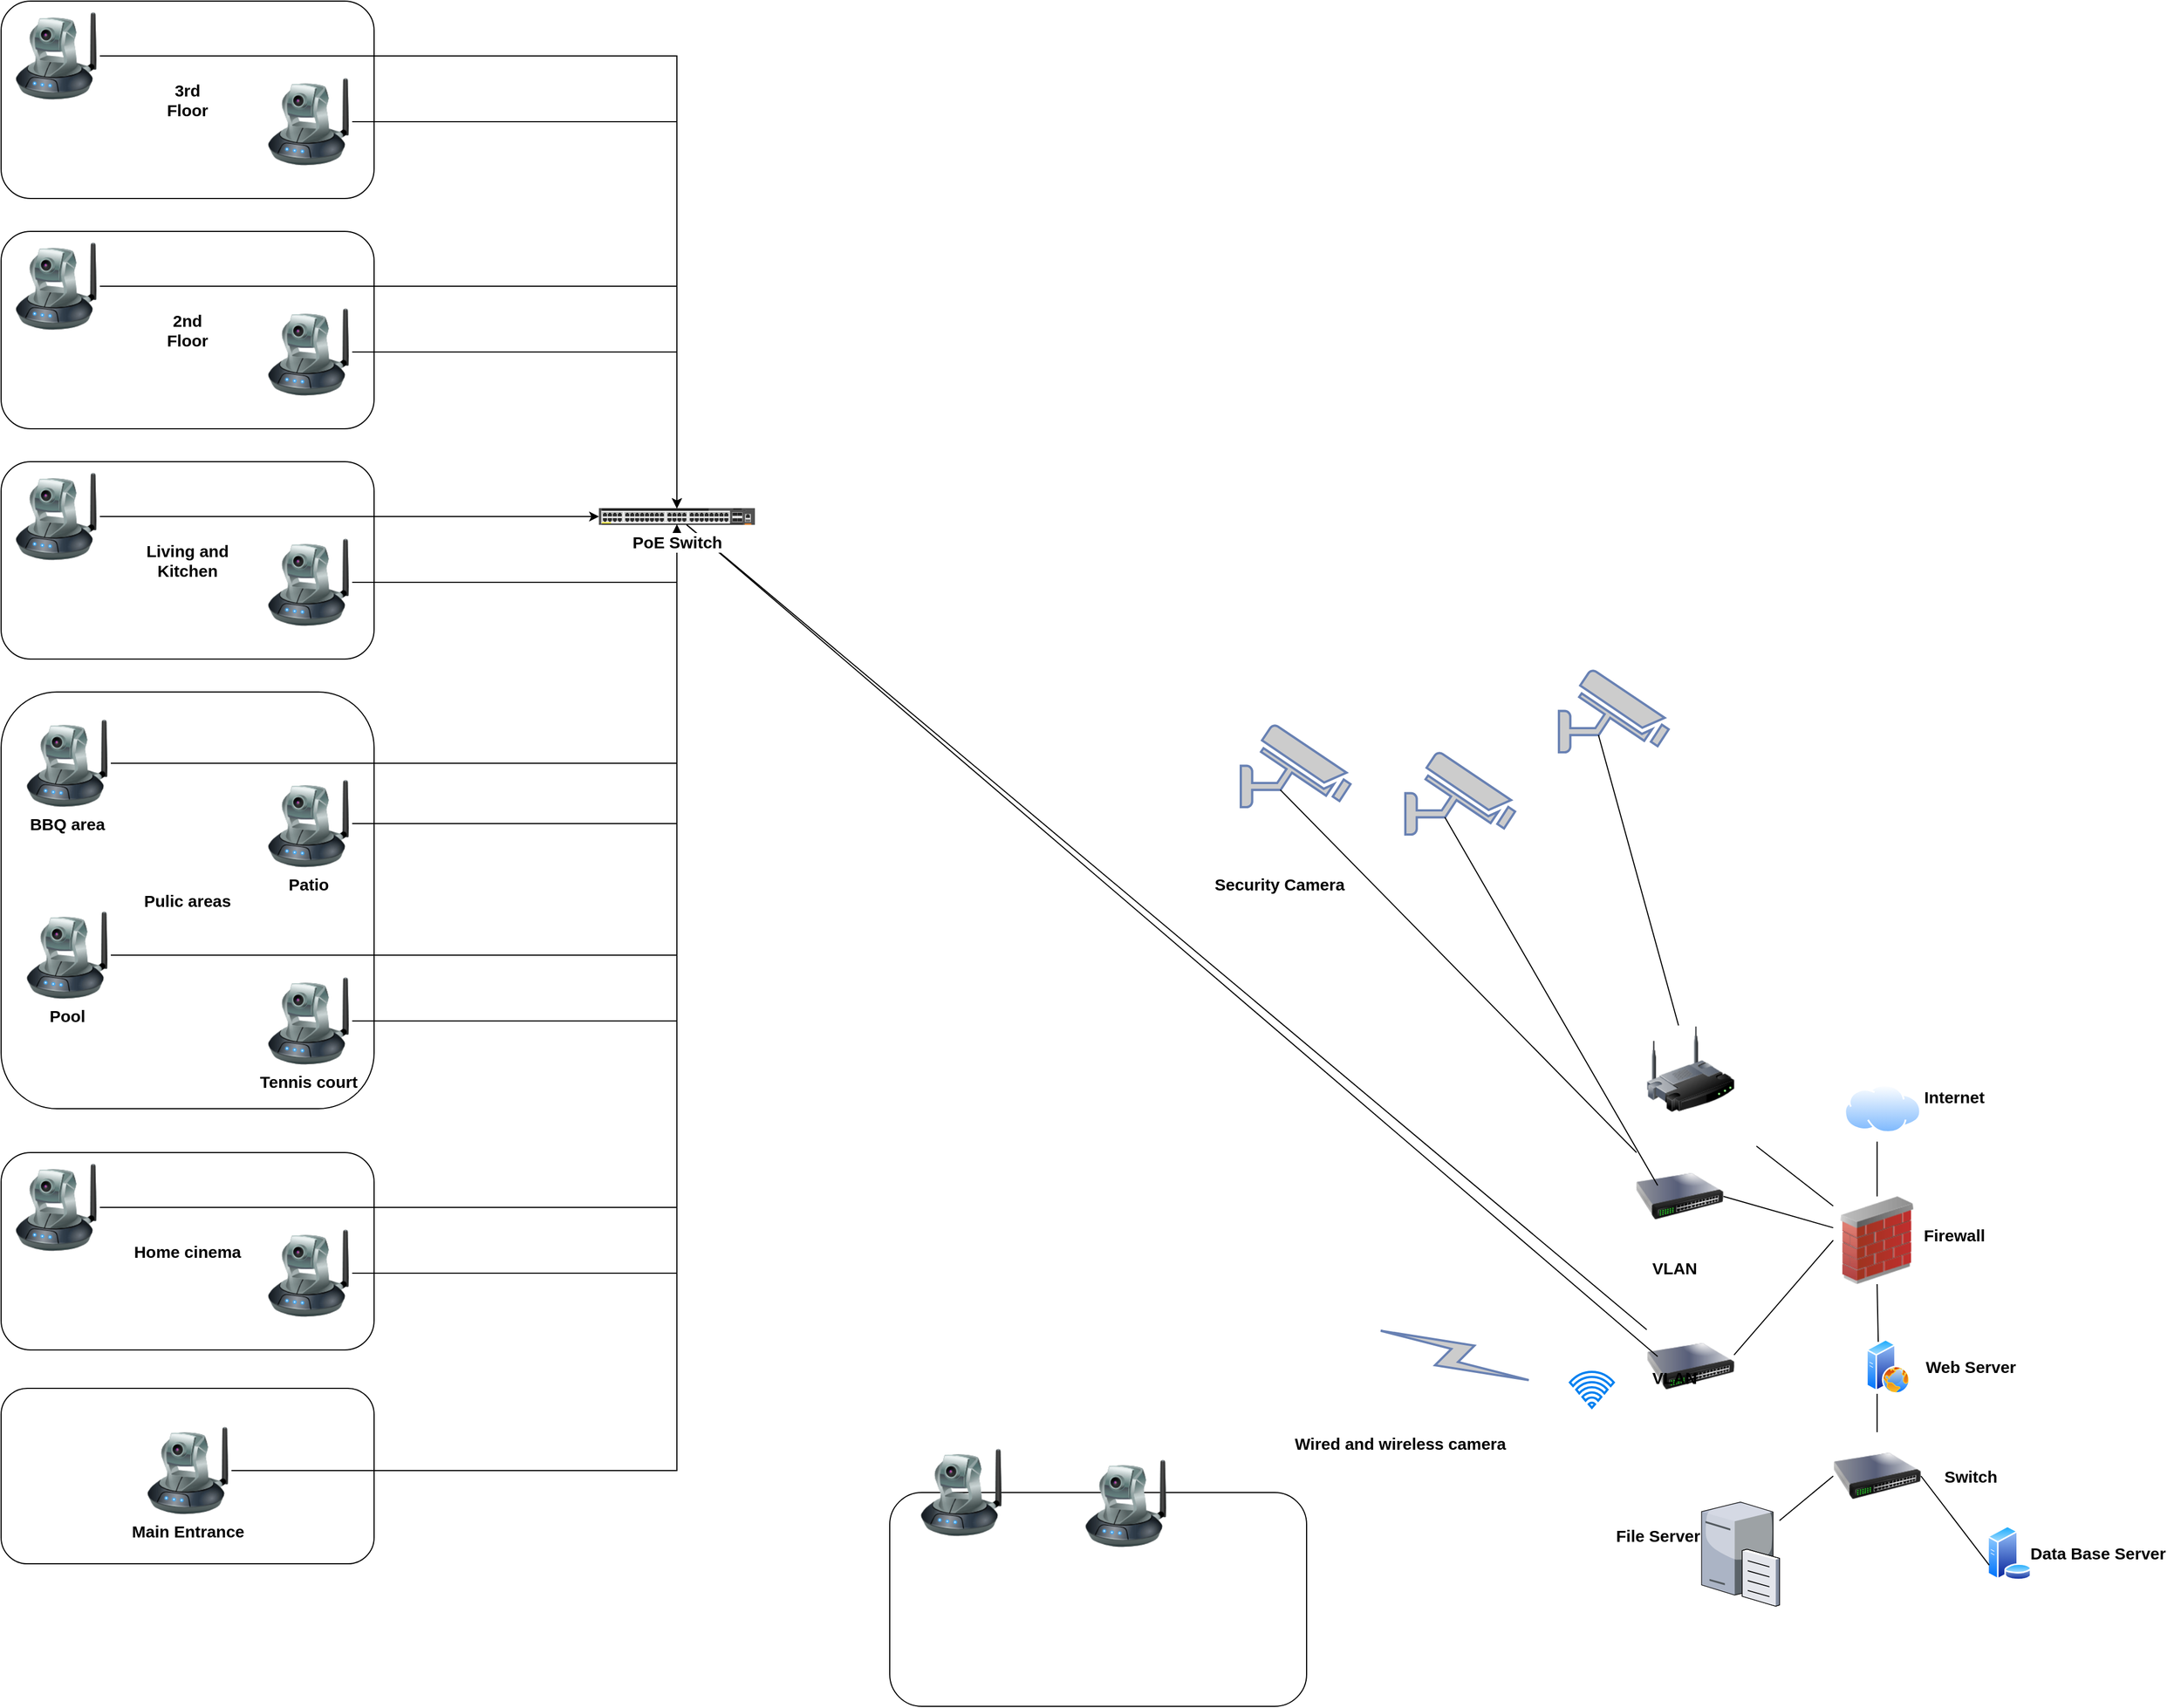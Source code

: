 <mxfile version="21.2.1" type="github">
  <diagram name="Page-1" id="kUGmlVv1KhsbOFP3ll0R">
    <mxGraphModel dx="4365" dy="3608" grid="1" gridSize="10" guides="1" tooltips="1" connect="1" arrows="1" fold="1" page="1" pageScale="1" pageWidth="850" pageHeight="1100" math="0" shadow="0">
      <root>
        <mxCell id="0" />
        <mxCell id="1" parent="0" />
        <mxCell id="BCT4acggiIJb0DLnrBcZ-18" value="" style="rounded=1;whiteSpace=wrap;html=1;fontSize=15;fontStyle=1" vertex="1" parent="1">
          <mxGeometry x="-370" y="-100" width="380" height="195" as="geometry" />
        </mxCell>
        <mxCell id="BjX1OBnDMtsCjzTjb3aX-3" value="" style="image;html=1;image=img/lib/clip_art/networking/Switch_128x128.png;fontSize=15;fontStyle=1" parent="1" vertex="1">
          <mxGeometry x="490" y="-155" width="80" height="80" as="geometry" />
        </mxCell>
        <mxCell id="BjX1OBnDMtsCjzTjb3aX-4" value="" style="image;html=1;image=img/lib/clip_art/networking/Firewall_02_128x128.png;fontSize=15;fontStyle=1" parent="1" vertex="1">
          <mxGeometry x="490" y="-370" width="80" height="80" as="geometry" />
        </mxCell>
        <mxCell id="BjX1OBnDMtsCjzTjb3aX-5" value="" style="image;aspect=fixed;perimeter=ellipsePerimeter;html=1;align=center;shadow=0;dashed=0;spacingTop=3;image=img/lib/active_directory/internet_cloud.svg;fontSize=15;fontStyle=1" parent="1" vertex="1">
          <mxGeometry x="500" y="-472.05" width="70" height="44.1" as="geometry" />
        </mxCell>
        <mxCell id="BjX1OBnDMtsCjzTjb3aX-6" value="" style="image;aspect=fixed;perimeter=ellipsePerimeter;html=1;align=center;shadow=0;dashed=0;spacingTop=3;image=img/lib/active_directory/web_server.svg;fontSize=15;fontStyle=1" parent="1" vertex="1">
          <mxGeometry x="520" y="-240" width="40" height="50" as="geometry" />
        </mxCell>
        <mxCell id="BjX1OBnDMtsCjzTjb3aX-8" value="" style="verticalLabelPosition=bottom;sketch=0;aspect=fixed;html=1;verticalAlign=top;strokeColor=none;align=center;outlineConnect=0;shape=mxgraph.citrix.file_server;fontSize=15;fontStyle=1" parent="1" vertex="1">
          <mxGeometry x="370" y="-93.5" width="71" height="97" as="geometry" />
        </mxCell>
        <mxCell id="BjX1OBnDMtsCjzTjb3aX-9" value="" style="image;aspect=fixed;perimeter=ellipsePerimeter;html=1;align=center;shadow=0;dashed=0;spacingTop=3;image=img/lib/active_directory/database_server.svg;fontSize=15;fontStyle=1" parent="1" vertex="1">
          <mxGeometry x="630" y="-70" width="41" height="50" as="geometry" />
        </mxCell>
        <mxCell id="BjX1OBnDMtsCjzTjb3aX-10" value="Internet&lt;br style=&quot;font-size: 15px;&quot;&gt;" style="text;html=1;align=center;verticalAlign=middle;resizable=0;points=[];autosize=1;strokeColor=none;fillColor=none;fontSize=15;fontStyle=1" parent="1" vertex="1">
          <mxGeometry x="560" y="-475.9" width="80" height="30" as="geometry" />
        </mxCell>
        <mxCell id="BjX1OBnDMtsCjzTjb3aX-11" value="Firewall&lt;br style=&quot;font-size: 15px;&quot;&gt;" style="text;html=1;align=center;verticalAlign=middle;resizable=0;points=[];autosize=1;strokeColor=none;fillColor=none;fontSize=15;fontStyle=1" parent="1" vertex="1">
          <mxGeometry x="560" y="-350" width="80" height="30" as="geometry" />
        </mxCell>
        <mxCell id="BjX1OBnDMtsCjzTjb3aX-12" value="Web Server&lt;br style=&quot;font-size: 15px;&quot;&gt;" style="text;html=1;align=center;verticalAlign=middle;resizable=0;points=[];autosize=1;strokeColor=none;fillColor=none;fontSize=15;fontStyle=1" parent="1" vertex="1">
          <mxGeometry x="560" y="-230" width="110" height="30" as="geometry" />
        </mxCell>
        <mxCell id="BjX1OBnDMtsCjzTjb3aX-13" value="Switch" style="text;html=1;align=center;verticalAlign=middle;resizable=0;points=[];autosize=1;strokeColor=none;fillColor=none;fontSize=15;fontStyle=1" parent="1" vertex="1">
          <mxGeometry x="580" y="-130" width="70" height="30" as="geometry" />
        </mxCell>
        <mxCell id="BjX1OBnDMtsCjzTjb3aX-17" value="" style="endArrow=none;html=1;rounded=0;entryX=0.5;entryY=1;entryDx=0;entryDy=0;exitX=0.25;exitY=0;exitDx=0;exitDy=0;fontSize=15;fontStyle=1" parent="1" source="BjX1OBnDMtsCjzTjb3aX-6" target="BjX1OBnDMtsCjzTjb3aX-4" edge="1">
          <mxGeometry width="50" height="50" relative="1" as="geometry">
            <mxPoint x="250" y="-130" as="sourcePoint" />
            <mxPoint x="300" y="-180" as="targetPoint" />
          </mxGeometry>
        </mxCell>
        <mxCell id="BjX1OBnDMtsCjzTjb3aX-18" value="" style="endArrow=none;html=1;rounded=0;fontSize=15;fontStyle=1" parent="1" source="BjX1OBnDMtsCjzTjb3aX-4" edge="1">
          <mxGeometry width="50" height="50" relative="1" as="geometry">
            <mxPoint x="480" y="-390" as="sourcePoint" />
            <mxPoint x="530" y="-420" as="targetPoint" />
          </mxGeometry>
        </mxCell>
        <mxCell id="BjX1OBnDMtsCjzTjb3aX-19" value="" style="endArrow=none;html=1;rounded=0;fontSize=15;fontStyle=1" parent="1" source="BjX1OBnDMtsCjzTjb3aX-3" edge="1">
          <mxGeometry width="50" height="50" relative="1" as="geometry">
            <mxPoint x="480" y="-140" as="sourcePoint" />
            <mxPoint x="530" y="-190" as="targetPoint" />
          </mxGeometry>
        </mxCell>
        <mxCell id="BjX1OBnDMtsCjzTjb3aX-20" value="File Server&lt;br style=&quot;font-size: 15px;&quot;&gt;" style="text;html=1;align=center;verticalAlign=middle;resizable=0;points=[];autosize=1;strokeColor=none;fillColor=none;fontSize=15;fontStyle=1" parent="1" vertex="1">
          <mxGeometry x="280" y="-76.5" width="100" height="30" as="geometry" />
        </mxCell>
        <mxCell id="BjX1OBnDMtsCjzTjb3aX-21" value="Data Base Server&lt;br style=&quot;font-size: 15px;&quot;&gt;" style="text;html=1;align=center;verticalAlign=middle;resizable=0;points=[];autosize=1;strokeColor=none;fillColor=none;fontSize=15;fontStyle=1" parent="1" vertex="1">
          <mxGeometry x="656" y="-60" width="150" height="30" as="geometry" />
        </mxCell>
        <mxCell id="BjX1OBnDMtsCjzTjb3aX-22" value="" style="image;html=1;image=img/lib/clip_art/networking/Switch_128x128.png;fontSize=15;fontStyle=1" parent="1" vertex="1">
          <mxGeometry x="310" y="-410" width="80" height="80" as="geometry" />
        </mxCell>
        <mxCell id="BjX1OBnDMtsCjzTjb3aX-23" value="" style="endArrow=none;html=1;rounded=0;entryX=0.995;entryY=0.369;entryDx=0;entryDy=0;exitX=0;exitY=0.5;exitDx=0;exitDy=0;entryPerimeter=0;fontSize=15;fontStyle=1" parent="1" source="BjX1OBnDMtsCjzTjb3aX-4" target="BjX1OBnDMtsCjzTjb3aX-24" edge="1">
          <mxGeometry width="50" height="50" relative="1" as="geometry">
            <mxPoint x="411" y="-208" as="sourcePoint" />
            <mxPoint x="410" y="-260" as="targetPoint" />
          </mxGeometry>
        </mxCell>
        <mxCell id="BjX1OBnDMtsCjzTjb3aX-24" value="" style="image;html=1;image=img/lib/clip_art/networking/Switch_128x128.png;fontSize=15;fontStyle=1" parent="1" vertex="1">
          <mxGeometry x="320" y="-255" width="80" height="80" as="geometry" />
        </mxCell>
        <mxCell id="BjX1OBnDMtsCjzTjb3aX-25" value="VLAN" style="text;html=1;align=center;verticalAlign=middle;resizable=0;points=[];autosize=1;strokeColor=none;fillColor=none;fontSize=15;fontStyle=1" parent="1" vertex="1">
          <mxGeometry x="315" y="-320" width="60" height="30" as="geometry" />
        </mxCell>
        <mxCell id="BjX1OBnDMtsCjzTjb3aX-26" value="VLAN" style="text;html=1;align=center;verticalAlign=middle;resizable=0;points=[];autosize=1;strokeColor=none;fillColor=none;fontSize=15;fontStyle=1" parent="1" vertex="1">
          <mxGeometry x="315" y="-220" width="60" height="30" as="geometry" />
        </mxCell>
        <mxCell id="BjX1OBnDMtsCjzTjb3aX-27" value="" style="endArrow=none;html=1;rounded=0;entryX=1;entryY=0.5;entryDx=0;entryDy=0;fontSize=15;fontStyle=1" parent="1" source="BjX1OBnDMtsCjzTjb3aX-4" target="BjX1OBnDMtsCjzTjb3aX-22" edge="1">
          <mxGeometry width="50" height="50" relative="1" as="geometry">
            <mxPoint x="500" y="-320" as="sourcePoint" />
            <mxPoint x="400" y="-250" as="targetPoint" />
          </mxGeometry>
        </mxCell>
        <mxCell id="BjX1OBnDMtsCjzTjb3aX-31" value="" style="fontColor=#0066CC;verticalAlign=top;verticalLabelPosition=bottom;labelPosition=center;align=center;html=1;outlineConnect=0;fillColor=#CCCCCC;strokeColor=#6881B3;gradientColor=none;gradientDirection=north;strokeWidth=2;shape=mxgraph.networks.security_camera;fontSize=15;fontStyle=1" parent="1" vertex="1">
          <mxGeometry x="100" y="-775" width="100" height="75" as="geometry" />
        </mxCell>
        <mxCell id="BjX1OBnDMtsCjzTjb3aX-32" value="" style="fontColor=#0066CC;verticalAlign=top;verticalLabelPosition=bottom;labelPosition=center;align=center;html=1;outlineConnect=0;fillColor=#CCCCCC;strokeColor=#6881B3;gradientColor=none;gradientDirection=north;strokeWidth=2;shape=mxgraph.networks.security_camera;fontSize=15;fontStyle=1" parent="1" vertex="1">
          <mxGeometry x="240" y="-850" width="100" height="75" as="geometry" />
        </mxCell>
        <mxCell id="BjX1OBnDMtsCjzTjb3aX-33" value="" style="fontColor=#0066CC;verticalAlign=top;verticalLabelPosition=bottom;labelPosition=center;align=center;html=1;outlineConnect=0;fillColor=#CCCCCC;strokeColor=#6881B3;gradientColor=none;gradientDirection=north;strokeWidth=2;shape=mxgraph.networks.security_camera;fontSize=15;fontStyle=1" parent="1" vertex="1">
          <mxGeometry x="-50" y="-800" width="100" height="75" as="geometry" />
        </mxCell>
        <mxCell id="BjX1OBnDMtsCjzTjb3aX-35" value="" style="image;html=1;image=img/lib/clip_art/networking/Ip_Camera_128x128.png;fontSize=15;fontStyle=1" parent="1" vertex="1">
          <mxGeometry x="-345" y="-140" width="80" height="80" as="geometry" />
        </mxCell>
        <mxCell id="BjX1OBnDMtsCjzTjb3aX-37" value="" style="endArrow=none;html=1;rounded=0;fontSize=15;fontStyle=1" parent="1" source="BjX1OBnDMtsCjzTjb3aX-24" target="BCT4acggiIJb0DLnrBcZ-21" edge="1">
          <mxGeometry width="50" height="50" relative="1" as="geometry">
            <mxPoint x="500" y="-320" as="sourcePoint" />
            <mxPoint x="400" y="-250" as="targetPoint" />
          </mxGeometry>
        </mxCell>
        <mxCell id="BjX1OBnDMtsCjzTjb3aX-38" value="Security Camera" style="text;html=1;align=center;verticalAlign=middle;resizable=0;points=[];autosize=1;strokeColor=none;fillColor=none;fontSize=15;fontStyle=1" parent="1" vertex="1">
          <mxGeometry x="-85" y="-670" width="140" height="30" as="geometry" />
        </mxCell>
        <mxCell id="BjX1OBnDMtsCjzTjb3aX-39" value="Wired and wireless camera" style="text;html=1;align=center;verticalAlign=middle;resizable=0;points=[];autosize=1;strokeColor=none;fillColor=none;fontSize=15;fontStyle=1" parent="1" vertex="1">
          <mxGeometry x="-15" y="-160" width="220" height="30" as="geometry" />
        </mxCell>
        <mxCell id="BjX1OBnDMtsCjzTjb3aX-40" value="" style="endArrow=none;html=1;rounded=0;fontSize=15;fontStyle=1" parent="1" target="BCT4acggiIJb0DLnrBcZ-21" edge="1">
          <mxGeometry width="50" height="50" relative="1" as="geometry">
            <mxPoint x="330" y="-224" as="sourcePoint" />
            <mxPoint x="210" y="-281" as="targetPoint" />
          </mxGeometry>
        </mxCell>
        <mxCell id="BjX1OBnDMtsCjzTjb3aX-41" value="" style="html=1;fillColor=#CCCCCC;strokeColor=#6881B3;gradientColor=none;gradientDirection=north;strokeWidth=2;shape=mxgraph.networks.comm_link_edge;html=1;labelBackgroundColor=none;endArrow=none;fontFamily=Verdana;fontSize=15;fontColor=#000000;fontStyle=1" parent="1" edge="1">
          <mxGeometry width="100" height="100" relative="1" as="geometry">
            <mxPoint x="220" y="-200.0" as="sourcePoint" />
            <mxPoint x="70" y="-250.0" as="targetPoint" />
            <Array as="points">
              <mxPoint x="50" y="-287.65" />
            </Array>
          </mxGeometry>
        </mxCell>
        <mxCell id="BjX1OBnDMtsCjzTjb3aX-42" value="" style="endArrow=none;html=1;rounded=0;entryX=0.36;entryY=0.79;entryDx=0;entryDy=0;entryPerimeter=0;fontSize=15;fontStyle=1" parent="1" source="BjX1OBnDMtsCjzTjb3aX-22" target="BjX1OBnDMtsCjzTjb3aX-33" edge="1">
          <mxGeometry width="50" height="50" relative="1" as="geometry">
            <mxPoint x="500" y="-331" as="sourcePoint" />
            <mxPoint x="400" y="-360" as="targetPoint" />
          </mxGeometry>
        </mxCell>
        <mxCell id="BjX1OBnDMtsCjzTjb3aX-43" value="" style="endArrow=none;html=1;rounded=0;entryX=0.36;entryY=0.79;entryDx=0;entryDy=0;entryPerimeter=0;fontSize=15;fontStyle=1" parent="1" target="BjX1OBnDMtsCjzTjb3aX-31" edge="1">
          <mxGeometry width="50" height="50" relative="1" as="geometry">
            <mxPoint x="330" y="-380" as="sourcePoint" />
            <mxPoint x="-4" y="-496" as="targetPoint" />
          </mxGeometry>
        </mxCell>
        <mxCell id="BjX1OBnDMtsCjzTjb3aX-44" value="" style="endArrow=none;html=1;rounded=0;entryX=0.36;entryY=0.79;entryDx=0;entryDy=0;entryPerimeter=0;fontSize=15;fontStyle=1" parent="1" source="BjX1OBnDMtsCjzTjb3aX-47" target="BjX1OBnDMtsCjzTjb3aX-32" edge="1">
          <mxGeometry width="50" height="50" relative="1" as="geometry">
            <mxPoint x="340" y="-370" as="sourcePoint" />
            <mxPoint x="116" y="-491" as="targetPoint" />
          </mxGeometry>
        </mxCell>
        <mxCell id="BjX1OBnDMtsCjzTjb3aX-45" value="" style="endArrow=none;html=1;rounded=0;exitX=0;exitY=0.5;exitDx=0;exitDy=0;fontSize=15;fontStyle=1" parent="1" source="BjX1OBnDMtsCjzTjb3aX-3" target="BjX1OBnDMtsCjzTjb3aX-8" edge="1">
          <mxGeometry width="50" height="50" relative="1" as="geometry">
            <mxPoint x="500" y="-320" as="sourcePoint" />
            <mxPoint x="410" y="-215" as="targetPoint" />
          </mxGeometry>
        </mxCell>
        <mxCell id="BjX1OBnDMtsCjzTjb3aX-46" value="" style="endArrow=none;html=1;rounded=0;entryX=0;entryY=0.75;entryDx=0;entryDy=0;exitX=1;exitY=0.5;exitDx=0;exitDy=0;fontSize=15;fontStyle=1" parent="1" source="BjX1OBnDMtsCjzTjb3aX-3" target="BjX1OBnDMtsCjzTjb3aX-9" edge="1">
          <mxGeometry width="50" height="50" relative="1" as="geometry">
            <mxPoint x="510" y="-310" as="sourcePoint" />
            <mxPoint x="420" y="-205" as="targetPoint" />
          </mxGeometry>
        </mxCell>
        <mxCell id="BjX1OBnDMtsCjzTjb3aX-47" value="" style="image;html=1;image=img/lib/clip_art/networking/Wireless_Router_128x128.png;fontSize=15;fontStyle=1" parent="1" vertex="1">
          <mxGeometry x="320" y="-525.9" width="80" height="80" as="geometry" />
        </mxCell>
        <mxCell id="BjX1OBnDMtsCjzTjb3aX-48" value="" style="endArrow=none;html=1;rounded=0;entryX=0.36;entryY=0.79;entryDx=0;entryDy=0;entryPerimeter=0;fontSize=15;fontStyle=1" parent="1" source="BjX1OBnDMtsCjzTjb3aX-4" edge="1">
          <mxGeometry width="50" height="50" relative="1" as="geometry">
            <mxPoint x="544" y="-376.9" as="sourcePoint" />
            <mxPoint x="420" y="-415.9" as="targetPoint" />
          </mxGeometry>
        </mxCell>
        <mxCell id="BjX1OBnDMtsCjzTjb3aX-49" value="" style="html=1;verticalLabelPosition=bottom;align=center;labelBackgroundColor=#ffffff;verticalAlign=top;strokeWidth=2;strokeColor=#0080F0;shadow=0;dashed=0;shape=mxgraph.ios7.icons.wifi;pointerEvents=1;fontSize=15;fontStyle=1" parent="1" vertex="1">
          <mxGeometry x="250" y="-210" width="40" height="32.75" as="geometry" />
        </mxCell>
        <mxCell id="BCT4acggiIJb0DLnrBcZ-20" value="" style="image;html=1;image=img/lib/clip_art/networking/Ip_Camera_128x128.png;fontSize=15;fontStyle=1" vertex="1" parent="1">
          <mxGeometry x="-195" y="-130" width="80" height="80" as="geometry" />
        </mxCell>
        <mxCell id="BCT4acggiIJb0DLnrBcZ-31" value="" style="group;fontSize=15;fontStyle=1" vertex="1" connectable="0" parent="1">
          <mxGeometry x="-1180" y="-1460" width="340" height="180" as="geometry" />
        </mxCell>
        <mxCell id="BCT4acggiIJb0DLnrBcZ-29" value="" style="group;movable=1;resizable=1;rotatable=1;deletable=1;editable=1;locked=0;connectable=1;fontSize=15;fontStyle=1" vertex="1" connectable="0" parent="BCT4acggiIJb0DLnrBcZ-31">
          <mxGeometry width="340" height="180" as="geometry" />
        </mxCell>
        <mxCell id="BCT4acggiIJb0DLnrBcZ-12" value="" style="rounded=1;whiteSpace=wrap;html=1;movable=1;resizable=1;rotatable=1;deletable=1;editable=1;locked=0;connectable=1;fontSize=15;fontStyle=1" vertex="1" parent="BCT4acggiIJb0DLnrBcZ-29">
          <mxGeometry width="340" height="180" as="geometry" />
        </mxCell>
        <mxCell id="BCT4acggiIJb0DLnrBcZ-7" value="" style="image;html=1;image=img/lib/clip_art/networking/Ip_Camera_128x128.png;fontSize=15;fontStyle=1" vertex="1" parent="BCT4acggiIJb0DLnrBcZ-29">
          <mxGeometry x="10" y="10" width="80" height="80" as="geometry" />
        </mxCell>
        <mxCell id="BCT4acggiIJb0DLnrBcZ-8" value="" style="image;html=1;image=img/lib/clip_art/networking/Ip_Camera_128x128.png;fontSize=15;fontStyle=1" vertex="1" parent="BCT4acggiIJb0DLnrBcZ-29">
          <mxGeometry x="240" y="70" width="80" height="80" as="geometry" />
        </mxCell>
        <mxCell id="BCT4acggiIJb0DLnrBcZ-30" value="3rd Floor" style="text;html=1;strokeColor=none;fillColor=none;align=center;verticalAlign=middle;whiteSpace=wrap;rounded=0;movable=1;resizable=1;rotatable=1;deletable=1;editable=1;locked=0;connectable=1;fontSize=15;fontStyle=1" vertex="1" parent="BCT4acggiIJb0DLnrBcZ-31">
          <mxGeometry x="140" y="75" width="60" height="30" as="geometry" />
        </mxCell>
        <mxCell id="BCT4acggiIJb0DLnrBcZ-32" value="" style="group;fontSize=15;fontStyle=1" vertex="1" connectable="0" parent="1">
          <mxGeometry x="-1180" y="-1250" width="340" height="180" as="geometry" />
        </mxCell>
        <mxCell id="BCT4acggiIJb0DLnrBcZ-33" value="" style="group;movable=1;resizable=1;rotatable=1;deletable=1;editable=1;locked=0;connectable=1;fontSize=15;fontStyle=1" vertex="1" connectable="0" parent="BCT4acggiIJb0DLnrBcZ-32">
          <mxGeometry width="340" height="180" as="geometry" />
        </mxCell>
        <mxCell id="BCT4acggiIJb0DLnrBcZ-34" value="" style="rounded=1;whiteSpace=wrap;html=1;movable=1;resizable=1;rotatable=1;deletable=1;editable=1;locked=0;connectable=1;fontSize=15;fontStyle=1" vertex="1" parent="BCT4acggiIJb0DLnrBcZ-33">
          <mxGeometry width="340" height="180" as="geometry" />
        </mxCell>
        <mxCell id="BCT4acggiIJb0DLnrBcZ-35" value="" style="image;html=1;image=img/lib/clip_art/networking/Ip_Camera_128x128.png;fontSize=15;fontStyle=1" vertex="1" parent="BCT4acggiIJb0DLnrBcZ-33">
          <mxGeometry x="10" y="10" width="80" height="80" as="geometry" />
        </mxCell>
        <mxCell id="BCT4acggiIJb0DLnrBcZ-36" value="" style="image;html=1;image=img/lib/clip_art/networking/Ip_Camera_128x128.png;fontSize=15;fontStyle=1" vertex="1" parent="BCT4acggiIJb0DLnrBcZ-33">
          <mxGeometry x="240" y="70" width="80" height="80" as="geometry" />
        </mxCell>
        <mxCell id="BCT4acggiIJb0DLnrBcZ-37" value="2nd Floor" style="text;html=1;strokeColor=none;fillColor=none;align=center;verticalAlign=middle;whiteSpace=wrap;rounded=0;movable=1;resizable=1;rotatable=1;deletable=1;editable=1;locked=0;connectable=1;fontSize=15;fontStyle=1" vertex="1" parent="BCT4acggiIJb0DLnrBcZ-32">
          <mxGeometry x="140" y="75" width="60" height="30" as="geometry" />
        </mxCell>
        <mxCell id="BCT4acggiIJb0DLnrBcZ-25" style="edgeStyle=orthogonalEdgeStyle;rounded=0;orthogonalLoop=1;jettySize=auto;html=1;exitX=1;exitY=0.5;exitDx=0;exitDy=0;fontSize=15;fontStyle=1" edge="1" parent="1" source="BCT4acggiIJb0DLnrBcZ-35" target="BCT4acggiIJb0DLnrBcZ-21">
          <mxGeometry relative="1" as="geometry">
            <mxPoint x="-1090" y="-1190" as="sourcePoint" />
            <mxPoint x="-320" y="-935" as="targetPoint" />
          </mxGeometry>
        </mxCell>
        <mxCell id="BCT4acggiIJb0DLnrBcZ-26" style="edgeStyle=orthogonalEdgeStyle;rounded=0;orthogonalLoop=1;jettySize=auto;html=1;exitX=1;exitY=0.5;exitDx=0;exitDy=0;fontSize=15;fontStyle=1" edge="1" parent="1" source="BCT4acggiIJb0DLnrBcZ-36" target="BCT4acggiIJb0DLnrBcZ-21">
          <mxGeometry relative="1" as="geometry">
            <mxPoint x="-870" y="-1130" as="sourcePoint" />
          </mxGeometry>
        </mxCell>
        <mxCell id="BCT4acggiIJb0DLnrBcZ-22" style="edgeStyle=orthogonalEdgeStyle;rounded=0;orthogonalLoop=1;jettySize=auto;html=1;fontSize=15;fontStyle=1" edge="1" parent="1" source="BCT4acggiIJb0DLnrBcZ-7" target="BCT4acggiIJb0DLnrBcZ-21">
          <mxGeometry relative="1" as="geometry" />
        </mxCell>
        <mxCell id="BCT4acggiIJb0DLnrBcZ-23" style="edgeStyle=orthogonalEdgeStyle;rounded=0;orthogonalLoop=1;jettySize=auto;html=1;fontSize=15;fontStyle=1" edge="1" parent="1" source="BCT4acggiIJb0DLnrBcZ-8" target="BCT4acggiIJb0DLnrBcZ-21">
          <mxGeometry relative="1" as="geometry" />
        </mxCell>
        <mxCell id="BCT4acggiIJb0DLnrBcZ-38" value="" style="group;fontSize=15;fontStyle=1" vertex="1" connectable="0" parent="1">
          <mxGeometry x="-1180" y="-1040" width="340" height="180" as="geometry" />
        </mxCell>
        <mxCell id="BCT4acggiIJb0DLnrBcZ-39" value="" style="group;movable=1;resizable=1;rotatable=1;deletable=1;editable=1;locked=0;connectable=1;fontSize=15;fontStyle=1" vertex="1" connectable="0" parent="BCT4acggiIJb0DLnrBcZ-38">
          <mxGeometry width="340" height="180" as="geometry" />
        </mxCell>
        <mxCell id="BCT4acggiIJb0DLnrBcZ-40" value="" style="rounded=1;whiteSpace=wrap;html=1;movable=1;resizable=1;rotatable=1;deletable=1;editable=1;locked=0;connectable=1;fontSize=15;fontStyle=1" vertex="1" parent="BCT4acggiIJb0DLnrBcZ-39">
          <mxGeometry width="340" height="180" as="geometry" />
        </mxCell>
        <mxCell id="BCT4acggiIJb0DLnrBcZ-41" value="" style="image;html=1;image=img/lib/clip_art/networking/Ip_Camera_128x128.png;fontSize=15;fontStyle=1" vertex="1" parent="BCT4acggiIJb0DLnrBcZ-39">
          <mxGeometry x="10" y="10" width="80" height="80" as="geometry" />
        </mxCell>
        <mxCell id="BCT4acggiIJb0DLnrBcZ-42" value="" style="image;html=1;image=img/lib/clip_art/networking/Ip_Camera_128x128.png;fontSize=15;fontStyle=1" vertex="1" parent="BCT4acggiIJb0DLnrBcZ-39">
          <mxGeometry x="240" y="70" width="80" height="80" as="geometry" />
        </mxCell>
        <mxCell id="BCT4acggiIJb0DLnrBcZ-43" value="Living and Kitchen" style="text;html=1;strokeColor=none;fillColor=none;align=center;verticalAlign=middle;whiteSpace=wrap;rounded=0;movable=1;resizable=1;rotatable=1;deletable=1;editable=1;locked=0;connectable=1;fontSize=15;fontStyle=1" vertex="1" parent="BCT4acggiIJb0DLnrBcZ-39">
          <mxGeometry x="115" y="75" width="110" height="30" as="geometry" />
        </mxCell>
        <mxCell id="BCT4acggiIJb0DLnrBcZ-44" style="edgeStyle=orthogonalEdgeStyle;rounded=0;orthogonalLoop=1;jettySize=auto;html=1;fontSize=15;fontStyle=1" edge="1" parent="1" source="BCT4acggiIJb0DLnrBcZ-41" target="BCT4acggiIJb0DLnrBcZ-21">
          <mxGeometry relative="1" as="geometry" />
        </mxCell>
        <mxCell id="BCT4acggiIJb0DLnrBcZ-45" style="edgeStyle=orthogonalEdgeStyle;rounded=0;orthogonalLoop=1;jettySize=auto;html=1;fontSize=15;fontStyle=1" edge="1" parent="1" source="BCT4acggiIJb0DLnrBcZ-42" target="BCT4acggiIJb0DLnrBcZ-21">
          <mxGeometry relative="1" as="geometry" />
        </mxCell>
        <mxCell id="BCT4acggiIJb0DLnrBcZ-60" value="" style="group;fontSize=15;fontStyle=1" vertex="1" connectable="0" parent="1">
          <mxGeometry x="-1180" y="-410" width="340" height="180" as="geometry" />
        </mxCell>
        <mxCell id="BCT4acggiIJb0DLnrBcZ-61" value="" style="group;movable=1;resizable=1;rotatable=1;deletable=1;editable=1;locked=0;connectable=1;fontSize=15;fontStyle=1" vertex="1" connectable="0" parent="BCT4acggiIJb0DLnrBcZ-60">
          <mxGeometry width="340" height="180" as="geometry" />
        </mxCell>
        <mxCell id="BCT4acggiIJb0DLnrBcZ-62" value="" style="rounded=1;whiteSpace=wrap;html=1;movable=1;resizable=1;rotatable=1;deletable=1;editable=1;locked=0;connectable=1;fontSize=15;fontStyle=1" vertex="1" parent="BCT4acggiIJb0DLnrBcZ-61">
          <mxGeometry width="340" height="180" as="geometry" />
        </mxCell>
        <mxCell id="BCT4acggiIJb0DLnrBcZ-63" value="" style="image;html=1;image=img/lib/clip_art/networking/Ip_Camera_128x128.png;fontSize=15;fontStyle=1" vertex="1" parent="BCT4acggiIJb0DLnrBcZ-61">
          <mxGeometry x="10" y="10" width="80" height="80" as="geometry" />
        </mxCell>
        <mxCell id="BCT4acggiIJb0DLnrBcZ-64" value="" style="image;html=1;image=img/lib/clip_art/networking/Ip_Camera_128x128.png;fontSize=15;fontStyle=1" vertex="1" parent="BCT4acggiIJb0DLnrBcZ-61">
          <mxGeometry x="240" y="70" width="80" height="80" as="geometry" />
        </mxCell>
        <mxCell id="BCT4acggiIJb0DLnrBcZ-65" value="Home cinema" style="text;html=1;strokeColor=none;fillColor=none;align=center;verticalAlign=middle;whiteSpace=wrap;rounded=0;movable=1;resizable=1;rotatable=1;deletable=1;editable=1;locked=0;connectable=1;fontSize=15;fontStyle=1" vertex="1" parent="BCT4acggiIJb0DLnrBcZ-61">
          <mxGeometry x="115" y="75" width="110" height="30" as="geometry" />
        </mxCell>
        <mxCell id="BCT4acggiIJb0DLnrBcZ-66" value="" style="group;fontSize=15;fontStyle=1" vertex="1" connectable="0" parent="1">
          <mxGeometry x="-1180" y="-830" width="340" height="380" as="geometry" />
        </mxCell>
        <mxCell id="BCT4acggiIJb0DLnrBcZ-16" value="Pulic areas" style="rounded=1;whiteSpace=wrap;html=1;fontSize=15;fontStyle=1" vertex="1" parent="BCT4acggiIJb0DLnrBcZ-66">
          <mxGeometry width="340" height="380" as="geometry" />
        </mxCell>
        <mxCell id="BCT4acggiIJb0DLnrBcZ-2" value="Pool" style="image;html=1;image=img/lib/clip_art/networking/Ip_Camera_128x128.png;fontSize=15;fontStyle=1" vertex="1" parent="BCT4acggiIJb0DLnrBcZ-66">
          <mxGeometry x="20" y="200" width="80" height="80" as="geometry" />
        </mxCell>
        <mxCell id="BCT4acggiIJb0DLnrBcZ-1" value="Patio" style="image;html=1;image=img/lib/clip_art/networking/Ip_Camera_128x128.png;fontSize=15;fontStyle=1" vertex="1" parent="BCT4acggiIJb0DLnrBcZ-66">
          <mxGeometry x="240" y="80" width="80" height="80" as="geometry" />
        </mxCell>
        <mxCell id="BCT4acggiIJb0DLnrBcZ-3" value="BBQ area" style="image;html=1;image=img/lib/clip_art/networking/Ip_Camera_128x128.png;fontSize=15;fontStyle=1" vertex="1" parent="BCT4acggiIJb0DLnrBcZ-66">
          <mxGeometry x="20" y="25" width="80" height="80" as="geometry" />
        </mxCell>
        <mxCell id="BjX1OBnDMtsCjzTjb3aX-29" value="Tennis court" style="image;html=1;image=img/lib/clip_art/networking/Ip_Camera_128x128.png;fontSize=15;fontStyle=1" parent="BCT4acggiIJb0DLnrBcZ-66" vertex="1">
          <mxGeometry x="240" y="260" width="80" height="80" as="geometry" />
        </mxCell>
        <mxCell id="BCT4acggiIJb0DLnrBcZ-67" style="edgeStyle=orthogonalEdgeStyle;rounded=0;orthogonalLoop=1;jettySize=auto;html=1;fontSize=15;fontStyle=1" edge="1" parent="1" source="BCT4acggiIJb0DLnrBcZ-63" target="BCT4acggiIJb0DLnrBcZ-21">
          <mxGeometry relative="1" as="geometry" />
        </mxCell>
        <mxCell id="BCT4acggiIJb0DLnrBcZ-68" style="edgeStyle=orthogonalEdgeStyle;rounded=0;orthogonalLoop=1;jettySize=auto;html=1;fontSize=15;fontStyle=1" edge="1" parent="1" source="BCT4acggiIJb0DLnrBcZ-64" target="BCT4acggiIJb0DLnrBcZ-21">
          <mxGeometry relative="1" as="geometry" />
        </mxCell>
        <mxCell id="BCT4acggiIJb0DLnrBcZ-72" value="" style="group;fontSize=15;fontStyle=1" vertex="1" connectable="0" parent="1">
          <mxGeometry x="-1180" y="-195" width="340" height="160" as="geometry" />
        </mxCell>
        <mxCell id="BCT4acggiIJb0DLnrBcZ-17" value="" style="rounded=1;whiteSpace=wrap;html=1;fontSize=15;fontStyle=1" vertex="1" parent="BCT4acggiIJb0DLnrBcZ-72">
          <mxGeometry width="340" height="160" as="geometry" />
        </mxCell>
        <mxCell id="BjX1OBnDMtsCjzTjb3aX-30" value="Main Entrance" style="image;html=1;image=img/lib/clip_art/networking/Ip_Camera_128x128.png;container=0;fontSize=15;fontStyle=1" parent="BCT4acggiIJb0DLnrBcZ-72" vertex="1">
          <mxGeometry x="130" y="35" width="80" height="80" as="geometry">
            <mxRectangle x="-1050" y="-160" width="120" height="30" as="alternateBounds" />
          </mxGeometry>
        </mxCell>
        <mxCell id="BCT4acggiIJb0DLnrBcZ-71" style="edgeStyle=orthogonalEdgeStyle;rounded=0;orthogonalLoop=1;jettySize=auto;html=1;fontSize=15;fontStyle=1" edge="1" parent="1" source="BjX1OBnDMtsCjzTjb3aX-30" target="BCT4acggiIJb0DLnrBcZ-21">
          <mxGeometry relative="1" as="geometry" />
        </mxCell>
        <mxCell id="BCT4acggiIJb0DLnrBcZ-47" style="edgeStyle=orthogonalEdgeStyle;rounded=0;orthogonalLoop=1;jettySize=auto;html=1;fontSize=15;fontStyle=1" edge="1" parent="1" source="BCT4acggiIJb0DLnrBcZ-1" target="BCT4acggiIJb0DLnrBcZ-21">
          <mxGeometry relative="1" as="geometry" />
        </mxCell>
        <mxCell id="BCT4acggiIJb0DLnrBcZ-54" style="edgeStyle=orthogonalEdgeStyle;rounded=0;orthogonalLoop=1;jettySize=auto;html=1;fontSize=15;fontStyle=1" edge="1" parent="1" source="BCT4acggiIJb0DLnrBcZ-2" target="BCT4acggiIJb0DLnrBcZ-21">
          <mxGeometry relative="1" as="geometry" />
        </mxCell>
        <mxCell id="BCT4acggiIJb0DLnrBcZ-52" style="edgeStyle=orthogonalEdgeStyle;rounded=0;orthogonalLoop=1;jettySize=auto;html=1;fontSize=15;fontStyle=1" edge="1" parent="1" source="BCT4acggiIJb0DLnrBcZ-3" target="BCT4acggiIJb0DLnrBcZ-21">
          <mxGeometry relative="1" as="geometry" />
        </mxCell>
        <mxCell id="BCT4acggiIJb0DLnrBcZ-53" style="edgeStyle=orthogonalEdgeStyle;rounded=0;orthogonalLoop=1;jettySize=auto;html=1;fontSize=15;fontStyle=1" edge="1" parent="1" source="BjX1OBnDMtsCjzTjb3aX-29" target="BCT4acggiIJb0DLnrBcZ-21">
          <mxGeometry relative="1" as="geometry" />
        </mxCell>
        <mxCell id="BCT4acggiIJb0DLnrBcZ-21" value="&lt;font style=&quot;font-size: 15px;&quot;&gt;PoE Switch&lt;/font&gt;" style="html=1;verticalLabelPosition=bottom;verticalAlign=top;outlineConnect=0;shadow=0;dashed=0;shape=mxgraph.rack.hpe_aruba.switches.jl659a_aruba_6300m_48_port_hpe_smart_rate_1_2_5_5gbe_class_6_poe_and_4_port_switch;fontSize=15;fontStyle=1;labelBackgroundColor=default;" vertex="1" parent="1">
          <mxGeometry x="-635" y="-997.5" width="142" height="15" as="geometry" />
        </mxCell>
      </root>
    </mxGraphModel>
  </diagram>
</mxfile>
